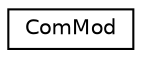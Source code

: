 digraph "Graphical Class Hierarchy"
{
 // LATEX_PDF_SIZE
  edge [fontname="Helvetica",fontsize="10",labelfontname="Helvetica",labelfontsize="10"];
  node [fontname="Helvetica",fontsize="10",shape=record];
  rankdir="LR";
  Node0 [label="ComMod",height=0.2,width=0.4,color="black", fillcolor="white", style="filled",URL="$class_com_mod.html",tooltip="The ComMod class duplicates the data structures in the Fortran COMMOD module defined in MOD...."];
}
